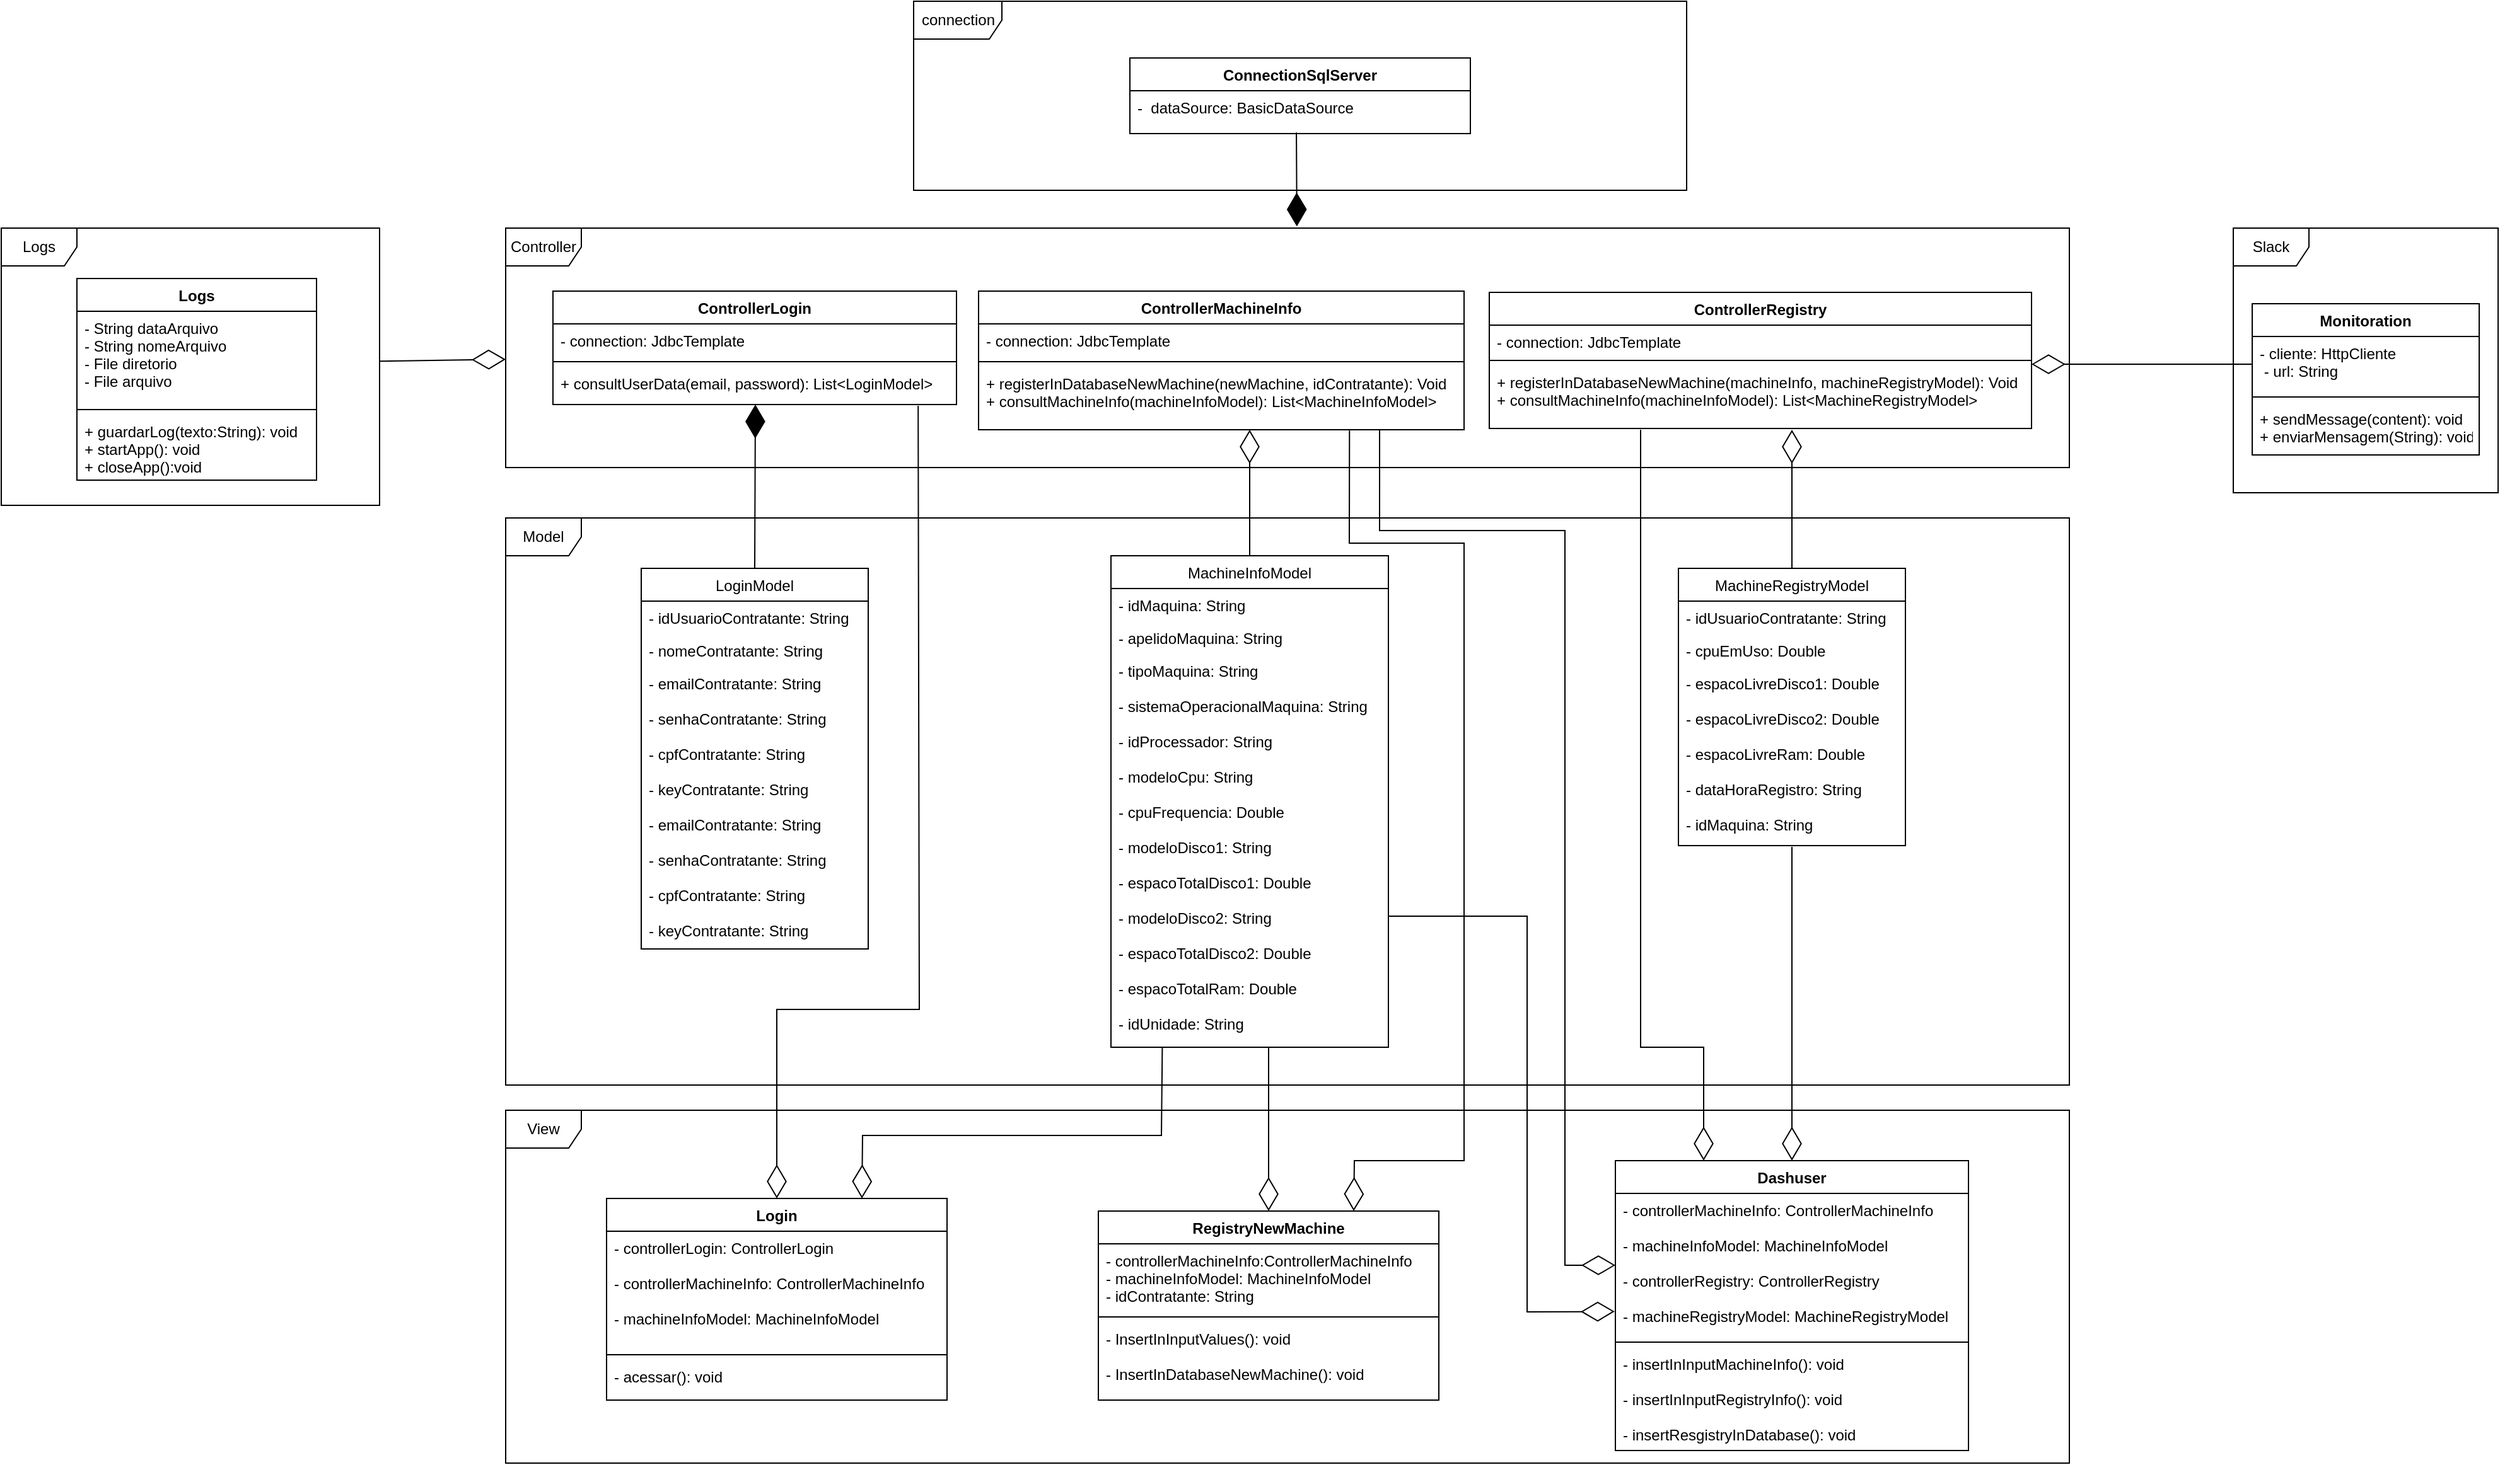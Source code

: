 <mxfile version="15.8.7" type="device"><diagram id="25g-3U3KITCK1yNvFaIx" name="Page-1"><mxGraphModel dx="3190" dy="1380" grid="1" gridSize="10" guides="1" tooltips="1" connect="1" arrows="1" fold="1" page="1" pageScale="1" pageWidth="827" pageHeight="1169" math="0" shadow="0"><root><mxCell id="0"/><mxCell id="1" parent="0"/><mxCell id="WLxt1bnn-Mip1rBdJK2h-1" value="Controller" style="shape=umlFrame;whiteSpace=wrap;html=1;" vertex="1" parent="1"><mxGeometry x="200" y="450" width="1240" height="190" as="geometry"/></mxCell><mxCell id="WLxt1bnn-Mip1rBdJK2h-2" value="Model" style="shape=umlFrame;whiteSpace=wrap;html=1;" vertex="1" parent="1"><mxGeometry x="200" y="680" width="1240" height="450" as="geometry"/></mxCell><mxCell id="WLxt1bnn-Mip1rBdJK2h-3" value="LoginModel" style="swimlane;fontStyle=0;childLayout=stackLayout;horizontal=1;startSize=26;fillColor=none;horizontalStack=0;resizeParent=1;resizeParentMax=0;resizeLast=0;collapsible=1;marginBottom=0;" vertex="1" parent="1"><mxGeometry x="307.5" y="720" width="180" height="302" as="geometry"/></mxCell><mxCell id="WLxt1bnn-Mip1rBdJK2h-4" value="- idUsuarioContratante: String" style="text;strokeColor=none;fillColor=none;align=left;verticalAlign=top;spacingLeft=4;spacingRight=4;overflow=hidden;rotatable=0;points=[[0,0.5],[1,0.5]];portConstraint=eastwest;" vertex="1" parent="WLxt1bnn-Mip1rBdJK2h-3"><mxGeometry y="26" width="180" height="26" as="geometry"/></mxCell><mxCell id="WLxt1bnn-Mip1rBdJK2h-5" value="- nomeContratante: String" style="text;strokeColor=none;fillColor=none;align=left;verticalAlign=top;spacingLeft=4;spacingRight=4;overflow=hidden;rotatable=0;points=[[0,0.5],[1,0.5]];portConstraint=eastwest;" vertex="1" parent="WLxt1bnn-Mip1rBdJK2h-3"><mxGeometry y="52" width="180" height="26" as="geometry"/></mxCell><mxCell id="WLxt1bnn-Mip1rBdJK2h-84" value="- emailContratante: String&#10;&#10;- senhaContratante: String&#10;&#10;- cpfContratante: String&#10;&#10;- keyContratante: String" style="text;strokeColor=none;fillColor=none;align=left;verticalAlign=top;spacingLeft=4;spacingRight=4;overflow=hidden;rotatable=0;points=[[0,0.5],[1,0.5]];portConstraint=eastwest;" vertex="1" parent="WLxt1bnn-Mip1rBdJK2h-3"><mxGeometry y="78" width="180" height="112" as="geometry"/></mxCell><mxCell id="WLxt1bnn-Mip1rBdJK2h-6" value="- emailContratante: String&#10;&#10;- senhaContratante: String&#10;&#10;- cpfContratante: String&#10;&#10;- keyContratante: String" style="text;strokeColor=none;fillColor=none;align=left;verticalAlign=top;spacingLeft=4;spacingRight=4;overflow=hidden;rotatable=0;points=[[0,0.5],[1,0.5]];portConstraint=eastwest;" vertex="1" parent="WLxt1bnn-Mip1rBdJK2h-3"><mxGeometry y="190" width="180" height="112" as="geometry"/></mxCell><mxCell id="WLxt1bnn-Mip1rBdJK2h-7" value="MachineInfoModel" style="swimlane;fontStyle=0;childLayout=stackLayout;horizontal=1;startSize=26;fillColor=none;horizontalStack=0;resizeParent=1;resizeParentMax=0;resizeLast=0;collapsible=1;marginBottom=0;" vertex="1" parent="1"><mxGeometry x="680" y="710" width="220" height="390" as="geometry"/></mxCell><mxCell id="WLxt1bnn-Mip1rBdJK2h-8" value="- idMaquina: String" style="text;strokeColor=none;fillColor=none;align=left;verticalAlign=top;spacingLeft=4;spacingRight=4;overflow=hidden;rotatable=0;points=[[0,0.5],[1,0.5]];portConstraint=eastwest;" vertex="1" parent="WLxt1bnn-Mip1rBdJK2h-7"><mxGeometry y="26" width="220" height="26" as="geometry"/></mxCell><mxCell id="WLxt1bnn-Mip1rBdJK2h-9" value="- apelidoMaquina: String" style="text;strokeColor=none;fillColor=none;align=left;verticalAlign=top;spacingLeft=4;spacingRight=4;overflow=hidden;rotatable=0;points=[[0,0.5],[1,0.5]];portConstraint=eastwest;" vertex="1" parent="WLxt1bnn-Mip1rBdJK2h-7"><mxGeometry y="52" width="220" height="26" as="geometry"/></mxCell><mxCell id="WLxt1bnn-Mip1rBdJK2h-10" value="- tipoMaquina: String&#10;&#10;- sistemaOperacionalMaquina: String&#10;&#10;- idProcessador: String&#10;&#10;- modeloCpu: String&#10;&#10;- cpuFrequencia: Double&#10;&#10;- modeloDisco1: String&#10;&#10;- espacoTotalDisco1: Double&#10;&#10;- modeloDisco2: String&#10;&#10;- espacoTotalDisco2: Double&#10;&#10;- espacoTotalRam: Double&#10;&#10;- idUnidade: String" style="text;strokeColor=none;fillColor=none;align=left;verticalAlign=top;spacingLeft=4;spacingRight=4;overflow=hidden;rotatable=0;points=[[0,0.5],[1,0.5]];portConstraint=eastwest;" vertex="1" parent="WLxt1bnn-Mip1rBdJK2h-7"><mxGeometry y="78" width="220" height="312" as="geometry"/></mxCell><mxCell id="WLxt1bnn-Mip1rBdJK2h-11" value="MachineRegistryModel" style="swimlane;fontStyle=0;childLayout=stackLayout;horizontal=1;startSize=26;fillColor=none;horizontalStack=0;resizeParent=1;resizeParentMax=0;resizeLast=0;collapsible=1;marginBottom=0;" vertex="1" parent="1"><mxGeometry x="1130" y="720" width="180" height="220" as="geometry"/></mxCell><mxCell id="WLxt1bnn-Mip1rBdJK2h-12" value="- idUsuarioContratante: String" style="text;strokeColor=none;fillColor=none;align=left;verticalAlign=top;spacingLeft=4;spacingRight=4;overflow=hidden;rotatable=0;points=[[0,0.5],[1,0.5]];portConstraint=eastwest;" vertex="1" parent="WLxt1bnn-Mip1rBdJK2h-11"><mxGeometry y="26" width="180" height="26" as="geometry"/></mxCell><mxCell id="WLxt1bnn-Mip1rBdJK2h-13" value="- cpuEmUso: Double" style="text;strokeColor=none;fillColor=none;align=left;verticalAlign=top;spacingLeft=4;spacingRight=4;overflow=hidden;rotatable=0;points=[[0,0.5],[1,0.5]];portConstraint=eastwest;" vertex="1" parent="WLxt1bnn-Mip1rBdJK2h-11"><mxGeometry y="52" width="180" height="26" as="geometry"/></mxCell><mxCell id="WLxt1bnn-Mip1rBdJK2h-14" value="- espacoLivreDisco1: Double&#10;&#10;- espacoLivreDisco2: Double&#10;&#10;- espacoLivreRam: Double&#10;&#10;- dataHoraRegistro: String&#10;&#10;- idMaquina: String" style="text;strokeColor=none;fillColor=none;align=left;verticalAlign=top;spacingLeft=4;spacingRight=4;overflow=hidden;rotatable=0;points=[[0,0.5],[1,0.5]];portConstraint=eastwest;" vertex="1" parent="WLxt1bnn-Mip1rBdJK2h-11"><mxGeometry y="78" width="180" height="142" as="geometry"/></mxCell><mxCell id="WLxt1bnn-Mip1rBdJK2h-15" value="ControllerLogin" style="swimlane;fontStyle=1;align=center;verticalAlign=top;childLayout=stackLayout;horizontal=1;startSize=26;horizontalStack=0;resizeParent=1;resizeParentMax=0;resizeLast=0;collapsible=1;marginBottom=0;" vertex="1" parent="1"><mxGeometry x="237.5" y="500" width="320" height="90" as="geometry"/></mxCell><mxCell id="WLxt1bnn-Mip1rBdJK2h-16" value="- connection: JdbcTemplate" style="text;strokeColor=none;fillColor=none;align=left;verticalAlign=top;spacingLeft=4;spacingRight=4;overflow=hidden;rotatable=0;points=[[0,0.5],[1,0.5]];portConstraint=eastwest;" vertex="1" parent="WLxt1bnn-Mip1rBdJK2h-15"><mxGeometry y="26" width="320" height="26" as="geometry"/></mxCell><mxCell id="WLxt1bnn-Mip1rBdJK2h-17" value="" style="line;strokeWidth=1;fillColor=none;align=left;verticalAlign=middle;spacingTop=-1;spacingLeft=3;spacingRight=3;rotatable=0;labelPosition=right;points=[];portConstraint=eastwest;" vertex="1" parent="WLxt1bnn-Mip1rBdJK2h-15"><mxGeometry y="52" width="320" height="8" as="geometry"/></mxCell><mxCell id="WLxt1bnn-Mip1rBdJK2h-18" value="+ consultUserData(email, password): List&lt;LoginModel&gt;" style="text;strokeColor=none;fillColor=none;align=left;verticalAlign=top;spacingLeft=4;spacingRight=4;overflow=hidden;rotatable=0;points=[[0,0.5],[1,0.5]];portConstraint=eastwest;" vertex="1" parent="WLxt1bnn-Mip1rBdJK2h-15"><mxGeometry y="60" width="320" height="30" as="geometry"/></mxCell><mxCell id="WLxt1bnn-Mip1rBdJK2h-19" value="ControllerMachineInfo" style="swimlane;fontStyle=1;align=center;verticalAlign=top;childLayout=stackLayout;horizontal=1;startSize=26;horizontalStack=0;resizeParent=1;resizeParentMax=0;resizeLast=0;collapsible=1;marginBottom=0;" vertex="1" parent="1"><mxGeometry x="575" y="500" width="385" height="110" as="geometry"/></mxCell><mxCell id="WLxt1bnn-Mip1rBdJK2h-20" value="- connection: JdbcTemplate" style="text;strokeColor=none;fillColor=none;align=left;verticalAlign=top;spacingLeft=4;spacingRight=4;overflow=hidden;rotatable=0;points=[[0,0.5],[1,0.5]];portConstraint=eastwest;" vertex="1" parent="WLxt1bnn-Mip1rBdJK2h-19"><mxGeometry y="26" width="385" height="26" as="geometry"/></mxCell><mxCell id="WLxt1bnn-Mip1rBdJK2h-21" value="" style="line;strokeWidth=1;fillColor=none;align=left;verticalAlign=middle;spacingTop=-1;spacingLeft=3;spacingRight=3;rotatable=0;labelPosition=right;points=[];portConstraint=eastwest;" vertex="1" parent="WLxt1bnn-Mip1rBdJK2h-19"><mxGeometry y="52" width="385" height="8" as="geometry"/></mxCell><mxCell id="WLxt1bnn-Mip1rBdJK2h-22" value="+ registerInDatabaseNewMachine(newMachine, idContratante): Void&#10;+ consultMachineInfo(machineInfoModel): List&lt;MachineInfoModel&gt;" style="text;strokeColor=none;fillColor=none;align=left;verticalAlign=top;spacingLeft=4;spacingRight=4;overflow=hidden;rotatable=0;points=[[0,0.5],[1,0.5]];portConstraint=eastwest;" vertex="1" parent="WLxt1bnn-Mip1rBdJK2h-19"><mxGeometry y="60" width="385" height="50" as="geometry"/></mxCell><mxCell id="WLxt1bnn-Mip1rBdJK2h-23" value="ControllerRegistry" style="swimlane;fontStyle=1;align=center;verticalAlign=top;childLayout=stackLayout;horizontal=1;startSize=26;horizontalStack=0;resizeParent=1;resizeParentMax=0;resizeLast=0;collapsible=1;marginBottom=0;" vertex="1" parent="1"><mxGeometry x="980" y="501" width="430" height="108" as="geometry"/></mxCell><mxCell id="WLxt1bnn-Mip1rBdJK2h-24" value="- connection: JdbcTemplate" style="text;strokeColor=none;fillColor=none;align=left;verticalAlign=top;spacingLeft=4;spacingRight=4;overflow=hidden;rotatable=0;points=[[0,0.5],[1,0.5]];portConstraint=eastwest;" vertex="1" parent="WLxt1bnn-Mip1rBdJK2h-23"><mxGeometry y="26" width="430" height="24" as="geometry"/></mxCell><mxCell id="WLxt1bnn-Mip1rBdJK2h-25" value="" style="line;strokeWidth=1;fillColor=none;align=left;verticalAlign=middle;spacingTop=-1;spacingLeft=3;spacingRight=3;rotatable=0;labelPosition=right;points=[];portConstraint=eastwest;" vertex="1" parent="WLxt1bnn-Mip1rBdJK2h-23"><mxGeometry y="50" width="430" height="8" as="geometry"/></mxCell><mxCell id="WLxt1bnn-Mip1rBdJK2h-26" value="+ registerInDatabaseNewMachine(machineInfo, machineRegistryModel): Void&#10;+ consultMachineInfo(machineInfoModel): List&lt;MachineRegistryModel&gt;" style="text;strokeColor=none;fillColor=none;align=left;verticalAlign=top;spacingLeft=4;spacingRight=4;overflow=hidden;rotatable=0;points=[[0,0.5],[1,0.5]];portConstraint=eastwest;" vertex="1" parent="WLxt1bnn-Mip1rBdJK2h-23"><mxGeometry y="58" width="430" height="50" as="geometry"/></mxCell><mxCell id="WLxt1bnn-Mip1rBdJK2h-27" value="View" style="shape=umlFrame;whiteSpace=wrap;html=1;" vertex="1" parent="1"><mxGeometry x="200" y="1150" width="1240" height="280" as="geometry"/></mxCell><mxCell id="WLxt1bnn-Mip1rBdJK2h-28" value="Login" style="swimlane;fontStyle=1;align=center;verticalAlign=top;childLayout=stackLayout;horizontal=1;startSize=26;horizontalStack=0;resizeParent=1;resizeParentMax=0;resizeLast=0;collapsible=1;marginBottom=0;" vertex="1" parent="1"><mxGeometry x="280" y="1220" width="270" height="160" as="geometry"/></mxCell><mxCell id="WLxt1bnn-Mip1rBdJK2h-29" value="- controllerLogin: ControllerLogin&#10;&#10;- controllerMachineInfo: ControllerMachineInfo&#10;&#10;- machineInfoModel: MachineInfoModel " style="text;strokeColor=none;fillColor=none;align=left;verticalAlign=top;spacingLeft=4;spacingRight=4;overflow=hidden;rotatable=0;points=[[0,0.5],[1,0.5]];portConstraint=eastwest;" vertex="1" parent="WLxt1bnn-Mip1rBdJK2h-28"><mxGeometry y="26" width="270" height="94" as="geometry"/></mxCell><mxCell id="WLxt1bnn-Mip1rBdJK2h-30" value="" style="line;strokeWidth=1;fillColor=none;align=left;verticalAlign=middle;spacingTop=-1;spacingLeft=3;spacingRight=3;rotatable=0;labelPosition=right;points=[];portConstraint=eastwest;" vertex="1" parent="WLxt1bnn-Mip1rBdJK2h-28"><mxGeometry y="120" width="270" height="8" as="geometry"/></mxCell><mxCell id="WLxt1bnn-Mip1rBdJK2h-31" value="- acessar(): void" style="text;strokeColor=none;fillColor=none;align=left;verticalAlign=top;spacingLeft=4;spacingRight=4;overflow=hidden;rotatable=0;points=[[0,0.5],[1,0.5]];portConstraint=eastwest;" vertex="1" parent="WLxt1bnn-Mip1rBdJK2h-28"><mxGeometry y="128" width="270" height="32" as="geometry"/></mxCell><mxCell id="WLxt1bnn-Mip1rBdJK2h-32" value="RegistryNewMachine" style="swimlane;fontStyle=1;align=center;verticalAlign=top;childLayout=stackLayout;horizontal=1;startSize=26;horizontalStack=0;resizeParent=1;resizeParentMax=0;resizeLast=0;collapsible=1;marginBottom=0;" vertex="1" parent="1"><mxGeometry x="670" y="1230" width="270" height="150" as="geometry"/></mxCell><mxCell id="WLxt1bnn-Mip1rBdJK2h-33" value="- controllerMachineInfo:ControllerMachineInfo &#10;- machineInfoModel: MachineInfoModel &#10;- idContratante: String " style="text;strokeColor=none;fillColor=none;align=left;verticalAlign=top;spacingLeft=4;spacingRight=4;overflow=hidden;rotatable=0;points=[[0,0.5],[1,0.5]];portConstraint=eastwest;" vertex="1" parent="WLxt1bnn-Mip1rBdJK2h-32"><mxGeometry y="26" width="270" height="54" as="geometry"/></mxCell><mxCell id="WLxt1bnn-Mip1rBdJK2h-34" value="" style="line;strokeWidth=1;fillColor=none;align=left;verticalAlign=middle;spacingTop=-1;spacingLeft=3;spacingRight=3;rotatable=0;labelPosition=right;points=[];portConstraint=eastwest;" vertex="1" parent="WLxt1bnn-Mip1rBdJK2h-32"><mxGeometry y="80" width="270" height="8" as="geometry"/></mxCell><mxCell id="WLxt1bnn-Mip1rBdJK2h-35" value="- InsertInInputValues(): void&#10;&#10;- InsertInDatabaseNewMachine(): void" style="text;strokeColor=none;fillColor=none;align=left;verticalAlign=top;spacingLeft=4;spacingRight=4;overflow=hidden;rotatable=0;points=[[0,0.5],[1,0.5]];portConstraint=eastwest;" vertex="1" parent="WLxt1bnn-Mip1rBdJK2h-32"><mxGeometry y="88" width="270" height="62" as="geometry"/></mxCell><mxCell id="WLxt1bnn-Mip1rBdJK2h-36" value="Dashuser" style="swimlane;fontStyle=1;align=center;verticalAlign=top;childLayout=stackLayout;horizontal=1;startSize=26;horizontalStack=0;resizeParent=1;resizeParentMax=0;resizeLast=0;collapsible=1;marginBottom=0;" vertex="1" parent="1"><mxGeometry x="1080" y="1190" width="280" height="230" as="geometry"/></mxCell><mxCell id="WLxt1bnn-Mip1rBdJK2h-37" value="- controllerMachineInfo: ControllerMachineInfo&#10;&#10;- machineInfoModel: MachineInfoModel&#10;&#10;- controllerRegistry: ControllerRegistry&#10;&#10;- machineRegistryModel: MachineRegistryModel" style="text;strokeColor=none;fillColor=none;align=left;verticalAlign=top;spacingLeft=4;spacingRight=4;overflow=hidden;rotatable=0;points=[[0,0.5],[1,0.5]];portConstraint=eastwest;" vertex="1" parent="WLxt1bnn-Mip1rBdJK2h-36"><mxGeometry y="26" width="280" height="114" as="geometry"/></mxCell><mxCell id="WLxt1bnn-Mip1rBdJK2h-38" value="" style="line;strokeWidth=1;fillColor=none;align=left;verticalAlign=middle;spacingTop=-1;spacingLeft=3;spacingRight=3;rotatable=0;labelPosition=right;points=[];portConstraint=eastwest;" vertex="1" parent="WLxt1bnn-Mip1rBdJK2h-36"><mxGeometry y="140" width="280" height="8" as="geometry"/></mxCell><mxCell id="WLxt1bnn-Mip1rBdJK2h-39" value="- insertInInputMachineInfo(): void&#10;&#10;- insertInInputRegistryInfo(): void&#10;&#10;- insertResgistryInDatabase(): void&#10;&#10;" style="text;strokeColor=none;fillColor=none;align=left;verticalAlign=top;spacingLeft=4;spacingRight=4;overflow=hidden;rotatable=0;points=[[0,0.5],[1,0.5]];portConstraint=eastwest;" vertex="1" parent="WLxt1bnn-Mip1rBdJK2h-36"><mxGeometry y="148" width="280" height="82" as="geometry"/></mxCell><mxCell id="WLxt1bnn-Mip1rBdJK2h-40" value="connection" style="shape=umlFrame;whiteSpace=wrap;html=1;width=70;height=30;" vertex="1" parent="1"><mxGeometry x="523.5" y="270" width="613" height="150" as="geometry"/></mxCell><mxCell id="WLxt1bnn-Mip1rBdJK2h-43" value="ConnectionSqlServer" style="swimlane;fontStyle=1;align=center;verticalAlign=top;childLayout=stackLayout;horizontal=1;startSize=26;horizontalStack=0;resizeParent=1;resizeParentMax=0;resizeLast=0;collapsible=1;marginBottom=0;" vertex="1" parent="1"><mxGeometry x="695" y="315" width="270" height="60" as="geometry"/></mxCell><mxCell id="WLxt1bnn-Mip1rBdJK2h-44" value="-  dataSource: BasicDataSource" style="text;strokeColor=none;fillColor=none;align=left;verticalAlign=top;spacingLeft=4;spacingRight=4;overflow=hidden;rotatable=0;points=[[0,0.5],[1,0.5]];portConstraint=eastwest;" vertex="1" parent="WLxt1bnn-Mip1rBdJK2h-43"><mxGeometry y="26" width="270" height="34" as="geometry"/></mxCell><mxCell id="WLxt1bnn-Mip1rBdJK2h-45" value="Slack" style="shape=umlFrame;whiteSpace=wrap;html=1;" vertex="1" parent="1"><mxGeometry x="1570" y="450" width="210" height="210" as="geometry"/></mxCell><mxCell id="WLxt1bnn-Mip1rBdJK2h-46" value="Monitoration" style="swimlane;fontStyle=1;align=center;verticalAlign=top;childLayout=stackLayout;horizontal=1;startSize=26;horizontalStack=0;resizeParent=1;resizeParentMax=0;resizeLast=0;collapsible=1;marginBottom=0;" vertex="1" parent="1"><mxGeometry x="1585" y="510" width="180" height="120" as="geometry"/></mxCell><mxCell id="WLxt1bnn-Mip1rBdJK2h-47" value="- cliente: HttpCliente&#10; - url: String" style="text;strokeColor=none;fillColor=none;align=left;verticalAlign=top;spacingLeft=4;spacingRight=4;overflow=hidden;rotatable=0;points=[[0,0.5],[1,0.5]];portConstraint=eastwest;" vertex="1" parent="WLxt1bnn-Mip1rBdJK2h-46"><mxGeometry y="26" width="180" height="44" as="geometry"/></mxCell><mxCell id="WLxt1bnn-Mip1rBdJK2h-48" value="" style="line;strokeWidth=1;fillColor=none;align=left;verticalAlign=middle;spacingTop=-1;spacingLeft=3;spacingRight=3;rotatable=0;labelPosition=right;points=[];portConstraint=eastwest;" vertex="1" parent="WLxt1bnn-Mip1rBdJK2h-46"><mxGeometry y="70" width="180" height="8" as="geometry"/></mxCell><mxCell id="WLxt1bnn-Mip1rBdJK2h-49" value="+ sendMessage(content): void&#10;+ enviarMensagem(String): void " style="text;strokeColor=none;fillColor=none;align=left;verticalAlign=top;spacingLeft=4;spacingRight=4;overflow=hidden;rotatable=0;points=[[0,0.5],[1,0.5]];portConstraint=eastwest;" vertex="1" parent="WLxt1bnn-Mip1rBdJK2h-46"><mxGeometry y="78" width="180" height="42" as="geometry"/></mxCell><mxCell id="WLxt1bnn-Mip1rBdJK2h-67" value="" style="endArrow=diamondThin;endFill=1;endSize=24;html=1;rounded=0;exitX=0.5;exitY=0;exitDx=0;exitDy=0;" edge="1" parent="1" source="WLxt1bnn-Mip1rBdJK2h-3"><mxGeometry width="160" relative="1" as="geometry"><mxPoint x="510" y="740" as="sourcePoint"/><mxPoint x="398" y="590" as="targetPoint"/></mxGeometry></mxCell><mxCell id="WLxt1bnn-Mip1rBdJK2h-70" value="" style="endArrow=diamondThin;endFill=1;endSize=24;html=1;rounded=0;exitX=0.489;exitY=0.973;exitDx=0;exitDy=0;exitPerimeter=0;entryX=0.506;entryY=-0.007;entryDx=0;entryDy=0;entryPerimeter=0;" edge="1" parent="1" source="WLxt1bnn-Mip1rBdJK2h-44" target="WLxt1bnn-Mip1rBdJK2h-1"><mxGeometry width="160" relative="1" as="geometry"><mxPoint x="830" y="370" as="sourcePoint"/><mxPoint x="990" y="370" as="targetPoint"/></mxGeometry></mxCell><mxCell id="WLxt1bnn-Mip1rBdJK2h-72" value="" style="endArrow=diamondThin;endFill=0;endSize=24;html=1;rounded=0;exitX=0;exitY=0.5;exitDx=0;exitDy=0;" edge="1" parent="1" source="WLxt1bnn-Mip1rBdJK2h-47"><mxGeometry width="160" relative="1" as="geometry"><mxPoint x="1280" y="490" as="sourcePoint"/><mxPoint x="1410" y="558" as="targetPoint"/></mxGeometry></mxCell><mxCell id="WLxt1bnn-Mip1rBdJK2h-73" value="Logs" style="shape=umlFrame;whiteSpace=wrap;html=1;" vertex="1" parent="1"><mxGeometry x="-200" y="450" width="300" height="220" as="geometry"/></mxCell><mxCell id="WLxt1bnn-Mip1rBdJK2h-74" value="Logs" style="swimlane;fontStyle=1;align=center;verticalAlign=top;childLayout=stackLayout;horizontal=1;startSize=26;horizontalStack=0;resizeParent=1;resizeParentMax=0;resizeLast=0;collapsible=1;marginBottom=0;" vertex="1" parent="1"><mxGeometry x="-140" y="490" width="190" height="160" as="geometry"/></mxCell><mxCell id="WLxt1bnn-Mip1rBdJK2h-75" value="- String dataArquivo&#10;- String nomeArquivo&#10;- File diretorio&#10;- File arquivo" style="text;strokeColor=none;fillColor=none;align=left;verticalAlign=top;spacingLeft=4;spacingRight=4;overflow=hidden;rotatable=0;points=[[0,0.5],[1,0.5]];portConstraint=eastwest;" vertex="1" parent="WLxt1bnn-Mip1rBdJK2h-74"><mxGeometry y="26" width="190" height="74" as="geometry"/></mxCell><mxCell id="WLxt1bnn-Mip1rBdJK2h-76" value="" style="line;strokeWidth=1;fillColor=none;align=left;verticalAlign=middle;spacingTop=-1;spacingLeft=3;spacingRight=3;rotatable=0;labelPosition=right;points=[];portConstraint=eastwest;" vertex="1" parent="WLxt1bnn-Mip1rBdJK2h-74"><mxGeometry y="100" width="190" height="8" as="geometry"/></mxCell><mxCell id="WLxt1bnn-Mip1rBdJK2h-77" value="+ guardarLog(texto:String): void&#10;+ startApp(): void&#10;+ closeApp():void" style="text;strokeColor=none;fillColor=none;align=left;verticalAlign=top;spacingLeft=4;spacingRight=4;overflow=hidden;rotatable=0;points=[[0,0.5],[1,0.5]];portConstraint=eastwest;" vertex="1" parent="WLxt1bnn-Mip1rBdJK2h-74"><mxGeometry y="108" width="190" height="52" as="geometry"/></mxCell><mxCell id="WLxt1bnn-Mip1rBdJK2h-79" value="" style="endArrow=diamondThin;endFill=0;endSize=24;html=1;rounded=0;exitX=1;exitY=0.48;exitDx=0;exitDy=0;exitPerimeter=0;" edge="1" parent="1" source="WLxt1bnn-Mip1rBdJK2h-73" target="WLxt1bnn-Mip1rBdJK2h-1"><mxGeometry width="160" relative="1" as="geometry"><mxPoint x="140" y="570" as="sourcePoint"/><mxPoint x="300" y="570" as="targetPoint"/></mxGeometry></mxCell><mxCell id="WLxt1bnn-Mip1rBdJK2h-80" value="" style="endArrow=diamondThin;endFill=0;endSize=24;html=1;rounded=0;exitX=0.5;exitY=0;exitDx=0;exitDy=0;" edge="1" parent="1" source="WLxt1bnn-Mip1rBdJK2h-7"><mxGeometry width="160" relative="1" as="geometry"><mxPoint x="780" y="920" as="sourcePoint"/><mxPoint x="790" y="610" as="targetPoint"/></mxGeometry></mxCell><mxCell id="WLxt1bnn-Mip1rBdJK2h-83" value="" style="endArrow=diamondThin;endFill=0;endSize=24;html=1;rounded=0;exitX=0.5;exitY=0;exitDx=0;exitDy=0;" edge="1" parent="1" source="WLxt1bnn-Mip1rBdJK2h-11"><mxGeometry width="160" relative="1" as="geometry"><mxPoint x="780" y="920" as="sourcePoint"/><mxPoint x="1220" y="610" as="targetPoint"/></mxGeometry></mxCell><mxCell id="WLxt1bnn-Mip1rBdJK2h-85" value="" style="endArrow=diamondThin;endFill=0;endSize=24;html=1;rounded=0;entryX=0.5;entryY=0;entryDx=0;entryDy=0;exitX=0.905;exitY=1.033;exitDx=0;exitDy=0;exitPerimeter=0;" edge="1" parent="1" source="WLxt1bnn-Mip1rBdJK2h-18" target="WLxt1bnn-Mip1rBdJK2h-28"><mxGeometry width="160" relative="1" as="geometry"><mxPoint x="710" y="1020" as="sourcePoint"/><mxPoint x="870" y="1020" as="targetPoint"/><Array as="points"><mxPoint x="528" y="1070"/><mxPoint x="415" y="1070"/></Array></mxGeometry></mxCell><mxCell id="WLxt1bnn-Mip1rBdJK2h-87" value="" style="endArrow=diamondThin;endFill=0;endSize=24;html=1;rounded=0;entryX=0.75;entryY=0;entryDx=0;entryDy=0;exitX=0.185;exitY=1.001;exitDx=0;exitDy=0;exitPerimeter=0;" edge="1" parent="1" source="WLxt1bnn-Mip1rBdJK2h-10" target="WLxt1bnn-Mip1rBdJK2h-28"><mxGeometry width="160" relative="1" as="geometry"><mxPoint x="600" y="940" as="sourcePoint"/><mxPoint x="760" y="940" as="targetPoint"/><Array as="points"><mxPoint x="720" y="1170"/><mxPoint x="483" y="1170"/></Array></mxGeometry></mxCell><mxCell id="WLxt1bnn-Mip1rBdJK2h-88" value="" style="endArrow=diamondThin;endFill=0;endSize=24;html=1;rounded=0;entryX=0.5;entryY=0;entryDx=0;entryDy=0;" edge="1" parent="1" target="WLxt1bnn-Mip1rBdJK2h-32"><mxGeometry width="160" relative="1" as="geometry"><mxPoint x="805" y="1100" as="sourcePoint"/><mxPoint x="940" y="1160" as="targetPoint"/></mxGeometry></mxCell><mxCell id="WLxt1bnn-Mip1rBdJK2h-89" value="" style="endArrow=diamondThin;endFill=0;endSize=24;html=1;rounded=0;exitX=0.764;exitY=1.012;exitDx=0;exitDy=0;exitPerimeter=0;entryX=0.75;entryY=0;entryDx=0;entryDy=0;" edge="1" parent="1" source="WLxt1bnn-Mip1rBdJK2h-22" target="WLxt1bnn-Mip1rBdJK2h-32"><mxGeometry width="160" relative="1" as="geometry"><mxPoint x="1000" y="1140" as="sourcePoint"/><mxPoint x="1160" y="1140" as="targetPoint"/><Array as="points"><mxPoint x="869" y="700"/><mxPoint x="960" y="700"/><mxPoint x="960" y="1190"/><mxPoint x="873" y="1190"/></Array></mxGeometry></mxCell><mxCell id="WLxt1bnn-Mip1rBdJK2h-90" value="" style="endArrow=diamondThin;endFill=0;endSize=24;html=1;rounded=0;entryX=-0.002;entryY=0.822;entryDx=0;entryDy=0;entryPerimeter=0;" edge="1" parent="1" target="WLxt1bnn-Mip1rBdJK2h-37"><mxGeometry width="160" relative="1" as="geometry"><mxPoint x="900" y="996" as="sourcePoint"/><mxPoint x="1140" y="940" as="targetPoint"/><Array as="points"><mxPoint x="1010" y="996"/><mxPoint x="1010" y="1310"/></Array></mxGeometry></mxCell><mxCell id="WLxt1bnn-Mip1rBdJK2h-91" value="" style="endArrow=diamondThin;endFill=0;endSize=24;html=1;rounded=0;exitX=0.826;exitY=0.994;exitDx=0;exitDy=0;exitPerimeter=0;entryX=0;entryY=0.5;entryDx=0;entryDy=0;" edge="1" parent="1" source="WLxt1bnn-Mip1rBdJK2h-22" target="WLxt1bnn-Mip1rBdJK2h-37"><mxGeometry width="160" relative="1" as="geometry"><mxPoint x="1140" y="950" as="sourcePoint"/><mxPoint x="1300" y="950" as="targetPoint"/><Array as="points"><mxPoint x="893" y="690"/><mxPoint x="1040" y="690"/><mxPoint x="1040" y="1273"/></Array></mxGeometry></mxCell><mxCell id="WLxt1bnn-Mip1rBdJK2h-92" value="" style="endArrow=diamondThin;endFill=0;endSize=24;html=1;rounded=0;entryX=0.25;entryY=0;entryDx=0;entryDy=0;" edge="1" parent="1" target="WLxt1bnn-Mip1rBdJK2h-36"><mxGeometry width="160" relative="1" as="geometry"><mxPoint x="1100" y="610" as="sourcePoint"/><mxPoint x="1370" y="920" as="targetPoint"/><Array as="points"><mxPoint x="1100" y="1100"/><mxPoint x="1150" y="1100"/></Array></mxGeometry></mxCell><mxCell id="WLxt1bnn-Mip1rBdJK2h-93" value="" style="endArrow=diamondThin;endFill=0;endSize=24;html=1;rounded=0;entryX=0.5;entryY=0;entryDx=0;entryDy=0;" edge="1" parent="1" target="WLxt1bnn-Mip1rBdJK2h-36"><mxGeometry width="160" relative="1" as="geometry"><mxPoint x="1220" y="941" as="sourcePoint"/><mxPoint x="1310" y="910" as="targetPoint"/></mxGeometry></mxCell></root></mxGraphModel></diagram></mxfile>